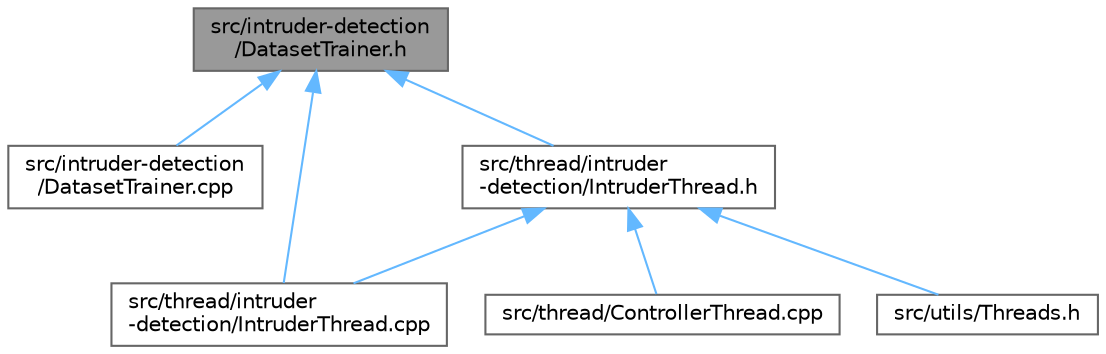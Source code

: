 digraph "src/intruder-detection/DatasetTrainer.h"
{
 // LATEX_PDF_SIZE
  bgcolor="transparent";
  edge [fontname=Helvetica,fontsize=10,labelfontname=Helvetica,labelfontsize=10];
  node [fontname=Helvetica,fontsize=10,shape=box,height=0.2,width=0.4];
  Node1 [label="src/intruder-detection\l/DatasetTrainer.h",height=0.2,width=0.4,color="gray40", fillcolor="grey60", style="filled", fontcolor="black",tooltip=" "];
  Node1 -> Node2 [dir="back",color="steelblue1",style="solid"];
  Node2 [label="src/intruder-detection\l/DatasetTrainer.cpp",height=0.2,width=0.4,color="grey40", fillcolor="white", style="filled",URL="$_dataset_trainer_8cpp.html",tooltip=" "];
  Node1 -> Node3 [dir="back",color="steelblue1",style="solid"];
  Node3 [label="src/thread/intruder\l-detection/IntruderThread.cpp",height=0.2,width=0.4,color="grey40", fillcolor="white", style="filled",URL="$_intruder_thread_8cpp.html",tooltip=" "];
  Node1 -> Node4 [dir="back",color="steelblue1",style="solid"];
  Node4 [label="src/thread/intruder\l-detection/IntruderThread.h",height=0.2,width=0.4,color="grey40", fillcolor="white", style="filled",URL="$_intruder_thread_8h.html",tooltip=" "];
  Node4 -> Node5 [dir="back",color="steelblue1",style="solid"];
  Node5 [label="src/thread/ControllerThread.cpp",height=0.2,width=0.4,color="grey40", fillcolor="white", style="filled",URL="$_controller_thread_8cpp.html",tooltip=" "];
  Node4 -> Node3 [dir="back",color="steelblue1",style="solid"];
  Node4 -> Node6 [dir="back",color="steelblue1",style="solid"];
  Node6 [label="src/utils/Threads.h",height=0.2,width=0.4,color="grey40", fillcolor="white", style="filled",URL="$_threads_8h.html",tooltip=" "];
}
